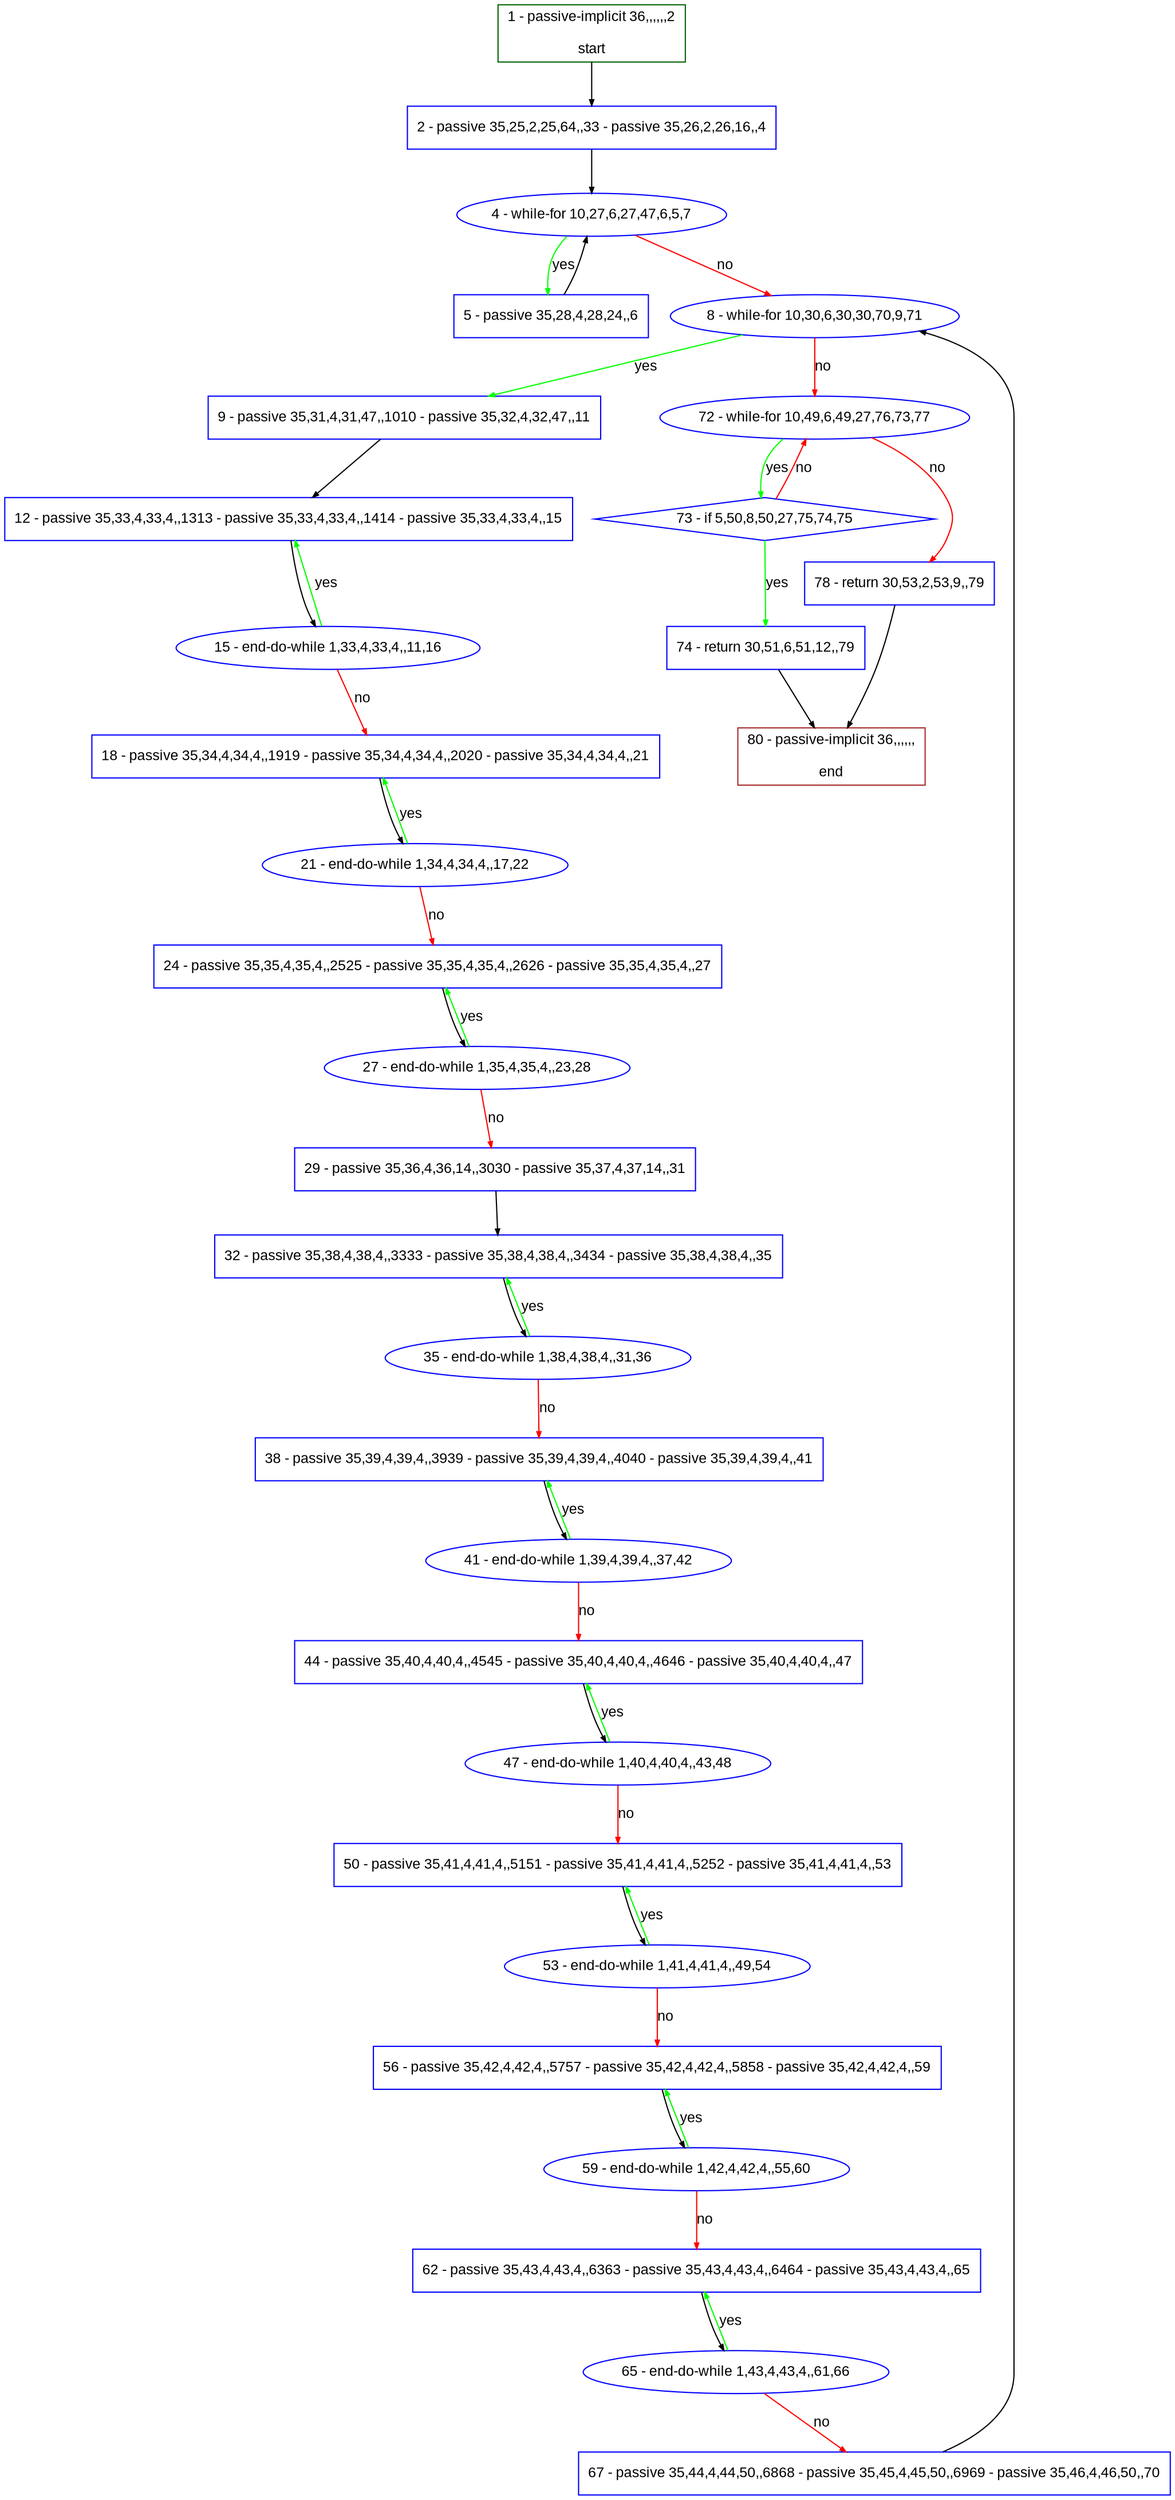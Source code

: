 digraph "" {
  graph [bgcolor="white", fillcolor="#FFFFCC", pack="true", packmode="clust", fontname="Arial", label="", fontsize="12", compound="true", style="rounded,filled"];
  node [node_initialized="no", fillcolor="white", fontname="Arial", label="", color="grey", fontsize="12", fixedsize="false", compound="true", shape="rectangle", style="filled"];
  edge [arrowtail="none", lhead="", fontcolor="black", fontname="Arial", label="", color="black", fontsize="12", arrowhead="normal", arrowsize="0.5", compound="true", ltail="", dir="forward"];
  __N1 [fillcolor="#ffffff", label="2 - passive 35,25,2,25,64,,33 - passive 35,26,2,26,16,,4", color="#0000ff", shape="box", style="filled"];
  __N2 [fillcolor="#ffffff", label="1 - passive-implicit 36,,,,,,2\n\nstart", color="#006400", shape="box", style="filled"];
  __N3 [fillcolor="#ffffff", label="4 - while-for 10,27,6,27,47,6,5,7", color="#0000ff", shape="oval", style="filled"];
  __N4 [fillcolor="#ffffff", label="5 - passive 35,28,4,28,24,,6", color="#0000ff", shape="box", style="filled"];
  __N5 [fillcolor="#ffffff", label="8 - while-for 10,30,6,30,30,70,9,71", color="#0000ff", shape="oval", style="filled"];
  __N6 [fillcolor="#ffffff", label="9 - passive 35,31,4,31,47,,1010 - passive 35,32,4,32,47,,11", color="#0000ff", shape="box", style="filled"];
  __N7 [fillcolor="#ffffff", label="72 - while-for 10,49,6,49,27,76,73,77", color="#0000ff", shape="oval", style="filled"];
  __N8 [fillcolor="#ffffff", label="12 - passive 35,33,4,33,4,,1313 - passive 35,33,4,33,4,,1414 - passive 35,33,4,33,4,,15", color="#0000ff", shape="box", style="filled"];
  __N9 [fillcolor="#ffffff", label="15 - end-do-while 1,33,4,33,4,,11,16", color="#0000ff", shape="oval", style="filled"];
  __N10 [fillcolor="#ffffff", label="18 - passive 35,34,4,34,4,,1919 - passive 35,34,4,34,4,,2020 - passive 35,34,4,34,4,,21", color="#0000ff", shape="box", style="filled"];
  __N11 [fillcolor="#ffffff", label="21 - end-do-while 1,34,4,34,4,,17,22", color="#0000ff", shape="oval", style="filled"];
  __N12 [fillcolor="#ffffff", label="24 - passive 35,35,4,35,4,,2525 - passive 35,35,4,35,4,,2626 - passive 35,35,4,35,4,,27", color="#0000ff", shape="box", style="filled"];
  __N13 [fillcolor="#ffffff", label="27 - end-do-while 1,35,4,35,4,,23,28", color="#0000ff", shape="oval", style="filled"];
  __N14 [fillcolor="#ffffff", label="29 - passive 35,36,4,36,14,,3030 - passive 35,37,4,37,14,,31", color="#0000ff", shape="box", style="filled"];
  __N15 [fillcolor="#ffffff", label="32 - passive 35,38,4,38,4,,3333 - passive 35,38,4,38,4,,3434 - passive 35,38,4,38,4,,35", color="#0000ff", shape="box", style="filled"];
  __N16 [fillcolor="#ffffff", label="35 - end-do-while 1,38,4,38,4,,31,36", color="#0000ff", shape="oval", style="filled"];
  __N17 [fillcolor="#ffffff", label="38 - passive 35,39,4,39,4,,3939 - passive 35,39,4,39,4,,4040 - passive 35,39,4,39,4,,41", color="#0000ff", shape="box", style="filled"];
  __N18 [fillcolor="#ffffff", label="41 - end-do-while 1,39,4,39,4,,37,42", color="#0000ff", shape="oval", style="filled"];
  __N19 [fillcolor="#ffffff", label="44 - passive 35,40,4,40,4,,4545 - passive 35,40,4,40,4,,4646 - passive 35,40,4,40,4,,47", color="#0000ff", shape="box", style="filled"];
  __N20 [fillcolor="#ffffff", label="47 - end-do-while 1,40,4,40,4,,43,48", color="#0000ff", shape="oval", style="filled"];
  __N21 [fillcolor="#ffffff", label="50 - passive 35,41,4,41,4,,5151 - passive 35,41,4,41,4,,5252 - passive 35,41,4,41,4,,53", color="#0000ff", shape="box", style="filled"];
  __N22 [fillcolor="#ffffff", label="53 - end-do-while 1,41,4,41,4,,49,54", color="#0000ff", shape="oval", style="filled"];
  __N23 [fillcolor="#ffffff", label="56 - passive 35,42,4,42,4,,5757 - passive 35,42,4,42,4,,5858 - passive 35,42,4,42,4,,59", color="#0000ff", shape="box", style="filled"];
  __N24 [fillcolor="#ffffff", label="59 - end-do-while 1,42,4,42,4,,55,60", color="#0000ff", shape="oval", style="filled"];
  __N25 [fillcolor="#ffffff", label="62 - passive 35,43,4,43,4,,6363 - passive 35,43,4,43,4,,6464 - passive 35,43,4,43,4,,65", color="#0000ff", shape="box", style="filled"];
  __N26 [fillcolor="#ffffff", label="65 - end-do-while 1,43,4,43,4,,61,66", color="#0000ff", shape="oval", style="filled"];
  __N27 [fillcolor="#ffffff", label="67 - passive 35,44,4,44,50,,6868 - passive 35,45,4,45,50,,6969 - passive 35,46,4,46,50,,70", color="#0000ff", shape="box", style="filled"];
  __N28 [fillcolor="#ffffff", label="73 - if 5,50,8,50,27,75,74,75", color="#0000ff", shape="diamond", style="filled"];
  __N29 [fillcolor="#ffffff", label="78 - return 30,53,2,53,9,,79", color="#0000ff", shape="box", style="filled"];
  __N30 [fillcolor="#ffffff", label="74 - return 30,51,6,51,12,,79", color="#0000ff", shape="box", style="filled"];
  __N31 [fillcolor="#ffffff", label="80 - passive-implicit 36,,,,,,\n\nend", color="#a52a2a", shape="box", style="filled"];
  __N2 -> __N1 [arrowtail="none", color="#000000", label="", arrowhead="normal", dir="forward"];
  __N1 -> __N3 [arrowtail="none", color="#000000", label="", arrowhead="normal", dir="forward"];
  __N3 -> __N4 [arrowtail="none", color="#00ff00", label="yes", arrowhead="normal", dir="forward"];
  __N4 -> __N3 [arrowtail="none", color="#000000", label="", arrowhead="normal", dir="forward"];
  __N3 -> __N5 [arrowtail="none", color="#ff0000", label="no", arrowhead="normal", dir="forward"];
  __N5 -> __N6 [arrowtail="none", color="#00ff00", label="yes", arrowhead="normal", dir="forward"];
  __N5 -> __N7 [arrowtail="none", color="#ff0000", label="no", arrowhead="normal", dir="forward"];
  __N6 -> __N8 [arrowtail="none", color="#000000", label="", arrowhead="normal", dir="forward"];
  __N8 -> __N9 [arrowtail="none", color="#000000", label="", arrowhead="normal", dir="forward"];
  __N9 -> __N8 [arrowtail="none", color="#00ff00", label="yes", arrowhead="normal", dir="forward"];
  __N9 -> __N10 [arrowtail="none", color="#ff0000", label="no", arrowhead="normal", dir="forward"];
  __N10 -> __N11 [arrowtail="none", color="#000000", label="", arrowhead="normal", dir="forward"];
  __N11 -> __N10 [arrowtail="none", color="#00ff00", label="yes", arrowhead="normal", dir="forward"];
  __N11 -> __N12 [arrowtail="none", color="#ff0000", label="no", arrowhead="normal", dir="forward"];
  __N12 -> __N13 [arrowtail="none", color="#000000", label="", arrowhead="normal", dir="forward"];
  __N13 -> __N12 [arrowtail="none", color="#00ff00", label="yes", arrowhead="normal", dir="forward"];
  __N13 -> __N14 [arrowtail="none", color="#ff0000", label="no", arrowhead="normal", dir="forward"];
  __N14 -> __N15 [arrowtail="none", color="#000000", label="", arrowhead="normal", dir="forward"];
  __N15 -> __N16 [arrowtail="none", color="#000000", label="", arrowhead="normal", dir="forward"];
  __N16 -> __N15 [arrowtail="none", color="#00ff00", label="yes", arrowhead="normal", dir="forward"];
  __N16 -> __N17 [arrowtail="none", color="#ff0000", label="no", arrowhead="normal", dir="forward"];
  __N17 -> __N18 [arrowtail="none", color="#000000", label="", arrowhead="normal", dir="forward"];
  __N18 -> __N17 [arrowtail="none", color="#00ff00", label="yes", arrowhead="normal", dir="forward"];
  __N18 -> __N19 [arrowtail="none", color="#ff0000", label="no", arrowhead="normal", dir="forward"];
  __N19 -> __N20 [arrowtail="none", color="#000000", label="", arrowhead="normal", dir="forward"];
  __N20 -> __N19 [arrowtail="none", color="#00ff00", label="yes", arrowhead="normal", dir="forward"];
  __N20 -> __N21 [arrowtail="none", color="#ff0000", label="no", arrowhead="normal", dir="forward"];
  __N21 -> __N22 [arrowtail="none", color="#000000", label="", arrowhead="normal", dir="forward"];
  __N22 -> __N21 [arrowtail="none", color="#00ff00", label="yes", arrowhead="normal", dir="forward"];
  __N22 -> __N23 [arrowtail="none", color="#ff0000", label="no", arrowhead="normal", dir="forward"];
  __N23 -> __N24 [arrowtail="none", color="#000000", label="", arrowhead="normal", dir="forward"];
  __N24 -> __N23 [arrowtail="none", color="#00ff00", label="yes", arrowhead="normal", dir="forward"];
  __N24 -> __N25 [arrowtail="none", color="#ff0000", label="no", arrowhead="normal", dir="forward"];
  __N25 -> __N26 [arrowtail="none", color="#000000", label="", arrowhead="normal", dir="forward"];
  __N26 -> __N25 [arrowtail="none", color="#00ff00", label="yes", arrowhead="normal", dir="forward"];
  __N26 -> __N27 [arrowtail="none", color="#ff0000", label="no", arrowhead="normal", dir="forward"];
  __N27 -> __N5 [arrowtail="none", color="#000000", label="", arrowhead="normal", dir="forward"];
  __N7 -> __N28 [arrowtail="none", color="#00ff00", label="yes", arrowhead="normal", dir="forward"];
  __N28 -> __N7 [arrowtail="none", color="#ff0000", label="no", arrowhead="normal", dir="forward"];
  __N7 -> __N29 [arrowtail="none", color="#ff0000", label="no", arrowhead="normal", dir="forward"];
  __N28 -> __N30 [arrowtail="none", color="#00ff00", label="yes", arrowhead="normal", dir="forward"];
  __N30 -> __N31 [arrowtail="none", color="#000000", label="", arrowhead="normal", dir="forward"];
  __N29 -> __N31 [arrowtail="none", color="#000000", label="", arrowhead="normal", dir="forward"];
}
